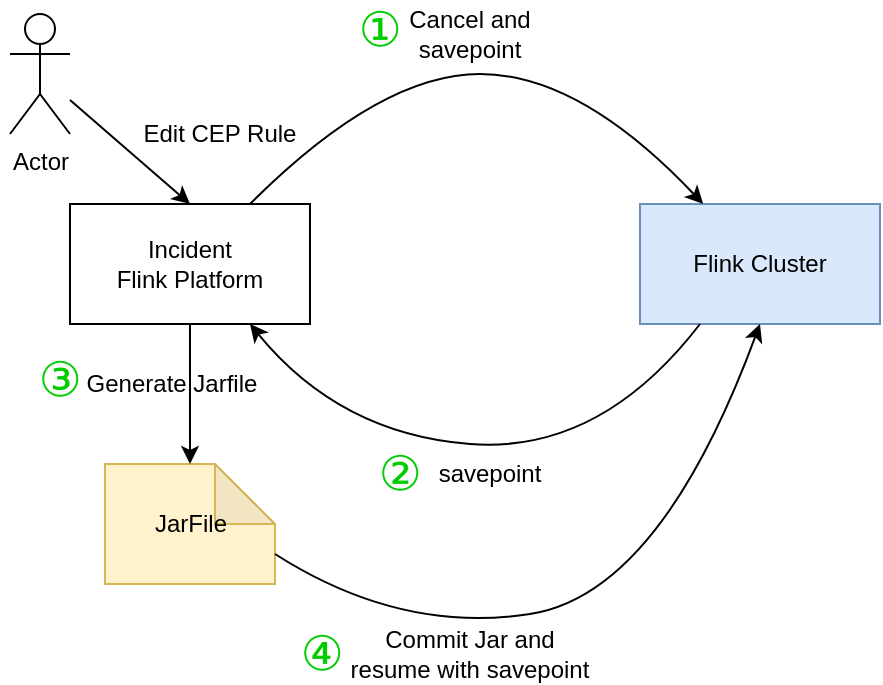 <mxfile pages="1" version="11.2.8" type="github"><diagram id="MmKW6bW3PWj6d-KvcyOV" name="Page-1"><mxGraphModel dx="958" dy="577" grid="1" gridSize="10" guides="1" tooltips="1" connect="1" arrows="1" fold="1" page="1" pageScale="1" pageWidth="827" pageHeight="1169" math="0" shadow="0"><root><mxCell id="0"/><mxCell id="1" parent="0"/><mxCell id="Vejnn895UA1Z82Jt-30h-1" value="Incident&lt;br&gt;Flink Platform" style="rounded=0;whiteSpace=wrap;html=1;" vertex="1" parent="1"><mxGeometry x="75" y="275" width="120" height="60" as="geometry"/></mxCell><mxCell id="Vejnn895UA1Z82Jt-30h-2" value="Actor" style="shape=umlActor;verticalLabelPosition=bottom;labelBackgroundColor=#ffffff;verticalAlign=top;html=1;outlineConnect=0;" vertex="1" parent="1"><mxGeometry x="45" y="180" width="30" height="60" as="geometry"/></mxCell><mxCell id="Vejnn895UA1Z82Jt-30h-4" value="" style="endArrow=classic;html=1;entryX=0.5;entryY=0;entryDx=0;entryDy=0;" edge="1" parent="1" source="Vejnn895UA1Z82Jt-30h-2" target="Vejnn895UA1Z82Jt-30h-1"><mxGeometry width="50" height="50" relative="1" as="geometry"><mxPoint x="70" y="300" as="sourcePoint"/><mxPoint x="120" y="250" as="targetPoint"/></mxGeometry></mxCell><mxCell id="Vejnn895UA1Z82Jt-30h-5" value="Edit CEP Rule" style="text;html=1;strokeColor=none;fillColor=none;align=center;verticalAlign=middle;whiteSpace=wrap;rounded=0;" vertex="1" parent="1"><mxGeometry x="100" y="230" width="100" height="20" as="geometry"/></mxCell><mxCell id="Vejnn895UA1Z82Jt-30h-7" value="Flink Cluster" style="rounded=0;whiteSpace=wrap;html=1;fillColor=#dae8fc;strokeColor=#6c8ebf;" vertex="1" parent="1"><mxGeometry x="360" y="275" width="120" height="60" as="geometry"/></mxCell><mxCell id="Vejnn895UA1Z82Jt-30h-12" value="JarFile" style="shape=note;whiteSpace=wrap;html=1;backgroundOutline=1;darkOpacity=0.05;fillColor=#fff2cc;strokeColor=#d6b656;" vertex="1" parent="1"><mxGeometry x="92.5" y="405" width="85" height="60" as="geometry"/></mxCell><mxCell id="Vejnn895UA1Z82Jt-30h-13" value="" style="endArrow=classic;html=1;" edge="1" parent="1" source="Vejnn895UA1Z82Jt-30h-1" target="Vejnn895UA1Z82Jt-30h-12"><mxGeometry width="50" height="50" relative="1" as="geometry"><mxPoint x="50" y="630" as="sourcePoint"/><mxPoint x="100" y="580" as="targetPoint"/></mxGeometry></mxCell><mxCell id="Vejnn895UA1Z82Jt-30h-14" value="Cancel and savepoint" style="text;html=1;strokeColor=none;fillColor=none;align=center;verticalAlign=middle;whiteSpace=wrap;rounded=0;" vertex="1" parent="1"><mxGeometry x="230" y="180" width="90" height="20" as="geometry"/></mxCell><mxCell id="Vejnn895UA1Z82Jt-30h-18" value="" style="curved=1;endArrow=classic;html=1;" edge="1" parent="1" source="Vejnn895UA1Z82Jt-30h-1" target="Vejnn895UA1Z82Jt-30h-7"><mxGeometry width="50" height="50" relative="1" as="geometry"><mxPoint x="160" y="490" as="sourcePoint"/><mxPoint x="210" y="440" as="targetPoint"/><Array as="points"><mxPoint x="230" y="210"/><mxPoint x="330" y="210"/></Array></mxGeometry></mxCell><mxCell id="Vejnn895UA1Z82Jt-30h-19" value="&lt;font style=&quot;font-size: 24px;&quot;&gt;①&lt;/font&gt;" style="text;html=1;strokeColor=none;fillColor=none;align=center;verticalAlign=middle;whiteSpace=wrap;rounded=0;fontColor=#00CC00;fontSize=24;" vertex="1" parent="1"><mxGeometry x="200" y="175" width="60" height="25" as="geometry"/></mxCell><mxCell id="Vejnn895UA1Z82Jt-30h-20" value="" style="curved=1;endArrow=classic;html=1;exitX=0.25;exitY=1;exitDx=0;exitDy=0;entryX=0.75;entryY=1;entryDx=0;entryDy=0;" edge="1" parent="1" source="Vejnn895UA1Z82Jt-30h-7" target="Vejnn895UA1Z82Jt-30h-1"><mxGeometry width="50" height="50" relative="1" as="geometry"><mxPoint x="175" y="285" as="sourcePoint"/><mxPoint x="401.579" y="285" as="targetPoint"/><Array as="points"><mxPoint x="340" y="400"/><mxPoint x="210" y="390"/></Array></mxGeometry></mxCell><mxCell id="Vejnn895UA1Z82Jt-30h-21" value="savepoint" style="text;html=1;strokeColor=none;fillColor=none;align=center;verticalAlign=middle;whiteSpace=wrap;rounded=0;" vertex="1" parent="1"><mxGeometry x="240" y="400" width="90" height="20" as="geometry"/></mxCell><mxCell id="Vejnn895UA1Z82Jt-30h-22" value="②" style="text;html=1;strokeColor=none;fillColor=none;align=center;verticalAlign=middle;whiteSpace=wrap;rounded=0;fontColor=#00CC00;fontSize=24;" vertex="1" parent="1"><mxGeometry x="210" y="397.5" width="60" height="25" as="geometry"/></mxCell><mxCell id="Vejnn895UA1Z82Jt-30h-24" value="③" style="text;html=1;strokeColor=none;fillColor=none;align=center;verticalAlign=middle;whiteSpace=wrap;rounded=0;fontColor=#00CC00;fontSize=24;" vertex="1" parent="1"><mxGeometry x="40" y="350" width="60" height="25" as="geometry"/></mxCell><mxCell id="Vejnn895UA1Z82Jt-30h-25" value="Generate Jarfile" style="text;html=1;strokeColor=none;fillColor=none;align=center;verticalAlign=middle;whiteSpace=wrap;rounded=0;" vertex="1" parent="1"><mxGeometry x="81" y="355" width="90" height="20" as="geometry"/></mxCell><mxCell id="Vejnn895UA1Z82Jt-30h-26" value="" style="curved=1;endArrow=classic;html=1;exitX=0;exitY=0;exitDx=85;exitDy=45;exitPerimeter=0;entryX=0.5;entryY=1;entryDx=0;entryDy=0;" edge="1" parent="1" source="Vejnn895UA1Z82Jt-30h-12" target="Vejnn895UA1Z82Jt-30h-7"><mxGeometry width="50" height="50" relative="1" as="geometry"><mxPoint x="175" y="285" as="sourcePoint"/><mxPoint x="401.579" y="285" as="targetPoint"/><Array as="points"><mxPoint x="240" y="490"/><mxPoint x="370" y="470"/></Array></mxGeometry></mxCell><mxCell id="Vejnn895UA1Z82Jt-30h-27" value="Commit Jar and&lt;br&gt;resume with savepoint" style="text;html=1;strokeColor=none;fillColor=none;align=center;verticalAlign=middle;whiteSpace=wrap;rounded=0;" vertex="1" parent="1"><mxGeometry x="205" y="490" width="140" height="20" as="geometry"/></mxCell><mxCell id="Vejnn895UA1Z82Jt-30h-29" value="④" style="text;html=1;strokeColor=none;fillColor=none;align=center;verticalAlign=middle;whiteSpace=wrap;rounded=0;fontColor=#00CC00;fontSize=24;" vertex="1" parent="1"><mxGeometry x="171" y="487.5" width="60" height="25" as="geometry"/></mxCell></root></mxGraphModel></diagram></mxfile>
